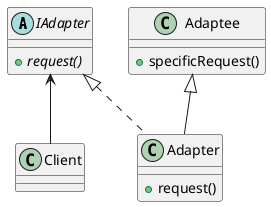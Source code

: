 @startuml Adapter

abstract class IAdapter {
+{abstract} request()
}

IAdapter <-- Client

class Adapter {
+ request()
}

class Adaptee {
+ specificRequest()
}

IAdapter <|.. Adapter
Adaptee <|-- Adapter

@enduml